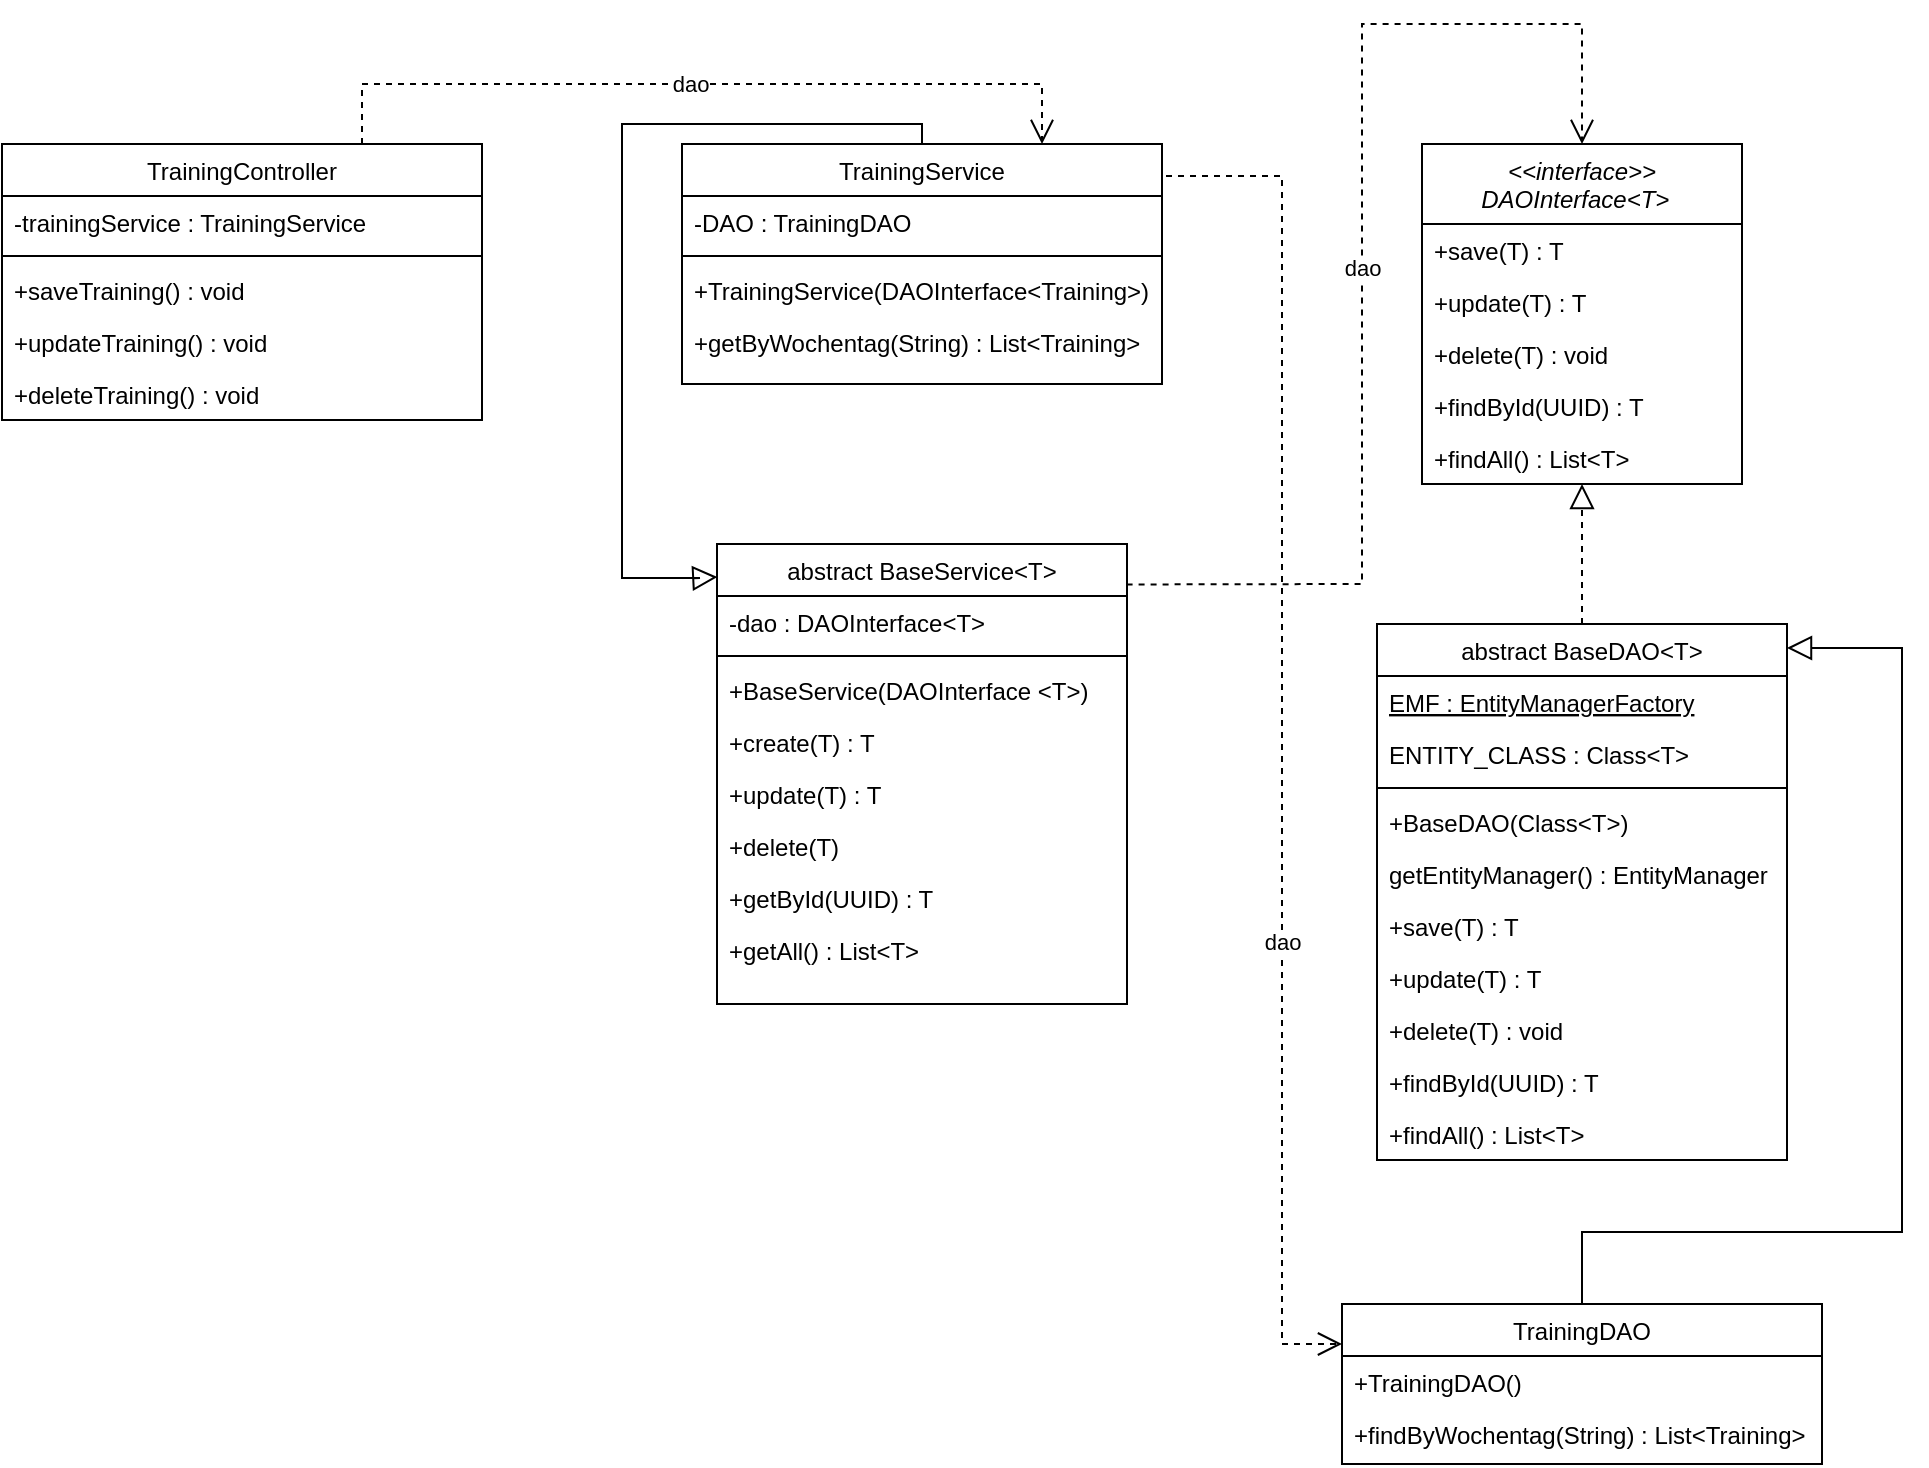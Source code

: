 <mxfile version="27.1.6">
  <diagram id="C5RBs43oDa-KdzZeNtuy" name="Page-1">
    <mxGraphModel dx="2253" dy="749" grid="1" gridSize="10" guides="1" tooltips="1" connect="1" arrows="1" fold="1" page="1" pageScale="1" pageWidth="827" pageHeight="1169" math="0" shadow="0">
      <root>
        <mxCell id="WIyWlLk6GJQsqaUBKTNV-0" />
        <mxCell id="WIyWlLk6GJQsqaUBKTNV-1" parent="WIyWlLk6GJQsqaUBKTNV-0" />
        <mxCell id="zkfFHV4jXpPFQw0GAbJ--0" value="&lt;&lt;interface&gt;&gt;&#xa;DAOInterface&lt;T&gt;  " style="swimlane;fontStyle=2;align=center;verticalAlign=top;childLayout=stackLayout;horizontal=1;startSize=40;horizontalStack=0;resizeParent=1;resizeLast=0;collapsible=1;marginBottom=0;rounded=0;shadow=0;strokeWidth=1;" parent="WIyWlLk6GJQsqaUBKTNV-1" vertex="1">
          <mxGeometry x="570" y="110" width="160" height="170" as="geometry">
            <mxRectangle x="230" y="140" width="160" height="26" as="alternateBounds" />
          </mxGeometry>
        </mxCell>
        <mxCell id="zkfFHV4jXpPFQw0GAbJ--5" value="+save(T) : T" style="text;align=left;verticalAlign=top;spacingLeft=4;spacingRight=4;overflow=hidden;rotatable=0;points=[[0,0.5],[1,0.5]];portConstraint=eastwest;" parent="zkfFHV4jXpPFQw0GAbJ--0" vertex="1">
          <mxGeometry y="40" width="160" height="26" as="geometry" />
        </mxCell>
        <mxCell id="ZF2TfqLkoNs7XvLa1N95-22" value="+update(T) : T" style="text;align=left;verticalAlign=top;spacingLeft=4;spacingRight=4;overflow=hidden;rotatable=0;points=[[0,0.5],[1,0.5]];portConstraint=eastwest;" parent="zkfFHV4jXpPFQw0GAbJ--0" vertex="1">
          <mxGeometry y="66" width="160" height="26" as="geometry" />
        </mxCell>
        <mxCell id="ZF2TfqLkoNs7XvLa1N95-23" value="+delete(T) : void" style="text;align=left;verticalAlign=top;spacingLeft=4;spacingRight=4;overflow=hidden;rotatable=0;points=[[0,0.5],[1,0.5]];portConstraint=eastwest;" parent="zkfFHV4jXpPFQw0GAbJ--0" vertex="1">
          <mxGeometry y="92" width="160" height="26" as="geometry" />
        </mxCell>
        <mxCell id="ZF2TfqLkoNs7XvLa1N95-24" value="+findById(UUID) : T" style="text;align=left;verticalAlign=top;spacingLeft=4;spacingRight=4;overflow=hidden;rotatable=0;points=[[0,0.5],[1,0.5]];portConstraint=eastwest;" parent="zkfFHV4jXpPFQw0GAbJ--0" vertex="1">
          <mxGeometry y="118" width="160" height="26" as="geometry" />
        </mxCell>
        <mxCell id="ZF2TfqLkoNs7XvLa1N95-25" value="+findAll() : List&lt;T&gt;" style="text;align=left;verticalAlign=top;spacingLeft=4;spacingRight=4;overflow=hidden;rotatable=0;points=[[0,0.5],[1,0.5]];portConstraint=eastwest;" parent="zkfFHV4jXpPFQw0GAbJ--0" vertex="1">
          <mxGeometry y="144" width="160" height="26" as="geometry" />
        </mxCell>
        <mxCell id="zkfFHV4jXpPFQw0GAbJ--6" value="abstract BaseDAO&lt;T&gt;" style="swimlane;fontStyle=0;align=center;verticalAlign=top;childLayout=stackLayout;horizontal=1;startSize=26;horizontalStack=0;resizeParent=1;resizeLast=0;collapsible=1;marginBottom=0;rounded=0;shadow=0;strokeWidth=1;" parent="WIyWlLk6GJQsqaUBKTNV-1" vertex="1">
          <mxGeometry x="547.5" y="350" width="205" height="268" as="geometry">
            <mxRectangle x="130" y="380" width="160" height="26" as="alternateBounds" />
          </mxGeometry>
        </mxCell>
        <mxCell id="zkfFHV4jXpPFQw0GAbJ--7" value="EMF : EntityManagerFactory" style="text;align=left;verticalAlign=top;spacingLeft=4;spacingRight=4;overflow=hidden;rotatable=0;points=[[0,0.5],[1,0.5]];portConstraint=eastwest;fontStyle=4" parent="zkfFHV4jXpPFQw0GAbJ--6" vertex="1">
          <mxGeometry y="26" width="205" height="26" as="geometry" />
        </mxCell>
        <mxCell id="zkfFHV4jXpPFQw0GAbJ--8" value="ENTITY_CLASS : Class&lt;T&gt;" style="text;align=left;verticalAlign=top;spacingLeft=4;spacingRight=4;overflow=hidden;rotatable=0;points=[[0,0.5],[1,0.5]];portConstraint=eastwest;rounded=0;shadow=0;html=0;" parent="zkfFHV4jXpPFQw0GAbJ--6" vertex="1">
          <mxGeometry y="52" width="205" height="26" as="geometry" />
        </mxCell>
        <mxCell id="zkfFHV4jXpPFQw0GAbJ--9" value="" style="line;html=1;strokeWidth=1;align=left;verticalAlign=middle;spacingTop=-1;spacingLeft=3;spacingRight=3;rotatable=0;labelPosition=right;points=[];portConstraint=eastwest;" parent="zkfFHV4jXpPFQw0GAbJ--6" vertex="1">
          <mxGeometry y="78" width="205" height="8" as="geometry" />
        </mxCell>
        <mxCell id="zkfFHV4jXpPFQw0GAbJ--11" value="+BaseDAO(Class&lt;T&gt;)" style="text;align=left;verticalAlign=top;spacingLeft=4;spacingRight=4;overflow=hidden;rotatable=0;points=[[0,0.5],[1,0.5]];portConstraint=eastwest;" parent="zkfFHV4jXpPFQw0GAbJ--6" vertex="1">
          <mxGeometry y="86" width="205" height="26" as="geometry" />
        </mxCell>
        <mxCell id="ZF2TfqLkoNs7XvLa1N95-2" value="getEntityManager() : EntityManager " style="text;align=left;verticalAlign=top;spacingLeft=4;spacingRight=4;overflow=hidden;rotatable=0;points=[[0,0.5],[1,0.5]];portConstraint=eastwest;" parent="zkfFHV4jXpPFQw0GAbJ--6" vertex="1">
          <mxGeometry y="112" width="205" height="26" as="geometry" />
        </mxCell>
        <mxCell id="ZF2TfqLkoNs7XvLa1N95-3" value="+save(T) : T" style="text;align=left;verticalAlign=top;spacingLeft=4;spacingRight=4;overflow=hidden;rotatable=0;points=[[0,0.5],[1,0.5]];portConstraint=eastwest;" parent="zkfFHV4jXpPFQw0GAbJ--6" vertex="1">
          <mxGeometry y="138" width="205" height="26" as="geometry" />
        </mxCell>
        <mxCell id="ZF2TfqLkoNs7XvLa1N95-4" value="+update(T) : T" style="text;align=left;verticalAlign=top;spacingLeft=4;spacingRight=4;overflow=hidden;rotatable=0;points=[[0,0.5],[1,0.5]];portConstraint=eastwest;" parent="zkfFHV4jXpPFQw0GAbJ--6" vertex="1">
          <mxGeometry y="164" width="205" height="26" as="geometry" />
        </mxCell>
        <mxCell id="ZF2TfqLkoNs7XvLa1N95-5" value="+delete(T) : void" style="text;align=left;verticalAlign=top;spacingLeft=4;spacingRight=4;overflow=hidden;rotatable=0;points=[[0,0.5],[1,0.5]];portConstraint=eastwest;" parent="zkfFHV4jXpPFQw0GAbJ--6" vertex="1">
          <mxGeometry y="190" width="205" height="26" as="geometry" />
        </mxCell>
        <mxCell id="ZF2TfqLkoNs7XvLa1N95-7" value="+findById(UUID) : T" style="text;align=left;verticalAlign=top;spacingLeft=4;spacingRight=4;overflow=hidden;rotatable=0;points=[[0,0.5],[1,0.5]];portConstraint=eastwest;" parent="zkfFHV4jXpPFQw0GAbJ--6" vertex="1">
          <mxGeometry y="216" width="205" height="26" as="geometry" />
        </mxCell>
        <mxCell id="ZF2TfqLkoNs7XvLa1N95-8" value="+findAll() : List&lt;T&gt;" style="text;align=left;verticalAlign=top;spacingLeft=4;spacingRight=4;overflow=hidden;rotatable=0;points=[[0,0.5],[1,0.5]];portConstraint=eastwest;" parent="zkfFHV4jXpPFQw0GAbJ--6" vertex="1">
          <mxGeometry y="242" width="205" height="26" as="geometry" />
        </mxCell>
        <mxCell id="zkfFHV4jXpPFQw0GAbJ--12" value="" style="endArrow=block;endSize=10;endFill=0;shadow=0;strokeWidth=1;rounded=0;curved=0;edgeStyle=elbowEdgeStyle;elbow=vertical;dashed=1;" parent="WIyWlLk6GJQsqaUBKTNV-1" source="zkfFHV4jXpPFQw0GAbJ--6" target="zkfFHV4jXpPFQw0GAbJ--0" edge="1">
          <mxGeometry width="160" relative="1" as="geometry">
            <mxPoint x="200" y="203" as="sourcePoint" />
            <mxPoint x="200" y="203" as="targetPoint" />
          </mxGeometry>
        </mxCell>
        <mxCell id="ZF2TfqLkoNs7XvLa1N95-9" value="abstract BaseService&lt;T&gt;" style="swimlane;fontStyle=0;align=center;verticalAlign=top;childLayout=stackLayout;horizontal=1;startSize=26;horizontalStack=0;resizeParent=1;resizeLast=0;collapsible=1;marginBottom=0;rounded=0;shadow=0;strokeWidth=1;" parent="WIyWlLk6GJQsqaUBKTNV-1" vertex="1">
          <mxGeometry x="217.5" y="310" width="205" height="230" as="geometry">
            <mxRectangle x="130" y="380" width="160" height="26" as="alternateBounds" />
          </mxGeometry>
        </mxCell>
        <mxCell id="ZF2TfqLkoNs7XvLa1N95-10" value="-dao : DAOInterface&lt;T&gt;" style="text;align=left;verticalAlign=top;spacingLeft=4;spacingRight=4;overflow=hidden;rotatable=0;points=[[0,0.5],[1,0.5]];portConstraint=eastwest;fontStyle=0" parent="ZF2TfqLkoNs7XvLa1N95-9" vertex="1">
          <mxGeometry y="26" width="205" height="26" as="geometry" />
        </mxCell>
        <mxCell id="ZF2TfqLkoNs7XvLa1N95-12" value="" style="line;html=1;strokeWidth=1;align=left;verticalAlign=middle;spacingTop=-1;spacingLeft=3;spacingRight=3;rotatable=0;labelPosition=right;points=[];portConstraint=eastwest;" parent="ZF2TfqLkoNs7XvLa1N95-9" vertex="1">
          <mxGeometry y="52" width="205" height="8" as="geometry" />
        </mxCell>
        <mxCell id="ZF2TfqLkoNs7XvLa1N95-13" value="+BaseService(DAOInterface &lt;T&gt;)" style="text;align=left;verticalAlign=top;spacingLeft=4;spacingRight=4;overflow=hidden;rotatable=0;points=[[0,0.5],[1,0.5]];portConstraint=eastwest;" parent="ZF2TfqLkoNs7XvLa1N95-9" vertex="1">
          <mxGeometry y="60" width="205" height="26" as="geometry" />
        </mxCell>
        <mxCell id="ZF2TfqLkoNs7XvLa1N95-15" value="+create(T) : T" style="text;align=left;verticalAlign=top;spacingLeft=4;spacingRight=4;overflow=hidden;rotatable=0;points=[[0,0.5],[1,0.5]];portConstraint=eastwest;" parent="ZF2TfqLkoNs7XvLa1N95-9" vertex="1">
          <mxGeometry y="86" width="205" height="26" as="geometry" />
        </mxCell>
        <mxCell id="ZF2TfqLkoNs7XvLa1N95-16" value="+update(T) : T" style="text;align=left;verticalAlign=top;spacingLeft=4;spacingRight=4;overflow=hidden;rotatable=0;points=[[0,0.5],[1,0.5]];portConstraint=eastwest;" parent="ZF2TfqLkoNs7XvLa1N95-9" vertex="1">
          <mxGeometry y="112" width="205" height="26" as="geometry" />
        </mxCell>
        <mxCell id="ZF2TfqLkoNs7XvLa1N95-17" value="+delete(T)" style="text;align=left;verticalAlign=top;spacingLeft=4;spacingRight=4;overflow=hidden;rotatable=0;points=[[0,0.5],[1,0.5]];portConstraint=eastwest;" parent="ZF2TfqLkoNs7XvLa1N95-9" vertex="1">
          <mxGeometry y="138" width="205" height="26" as="geometry" />
        </mxCell>
        <mxCell id="ZF2TfqLkoNs7XvLa1N95-18" value="+getById(UUID) : T" style="text;align=left;verticalAlign=top;spacingLeft=4;spacingRight=4;overflow=hidden;rotatable=0;points=[[0,0.5],[1,0.5]];portConstraint=eastwest;" parent="ZF2TfqLkoNs7XvLa1N95-9" vertex="1">
          <mxGeometry y="164" width="205" height="26" as="geometry" />
        </mxCell>
        <mxCell id="ZF2TfqLkoNs7XvLa1N95-19" value="+getAll() : List&lt;T&gt;" style="text;align=left;verticalAlign=top;spacingLeft=4;spacingRight=4;overflow=hidden;rotatable=0;points=[[0,0.5],[1,0.5]];portConstraint=eastwest;" parent="ZF2TfqLkoNs7XvLa1N95-9" vertex="1">
          <mxGeometry y="190" width="205" height="26" as="geometry" />
        </mxCell>
        <mxCell id="ZF2TfqLkoNs7XvLa1N95-20" value="" style="endArrow=open;endSize=10;endFill=0;shadow=0;strokeWidth=1;rounded=0;edgeStyle=orthogonalEdgeStyle;elbow=horizontal;exitX=0.999;exitY=0.088;exitDx=0;exitDy=0;entryX=0.5;entryY=0;entryDx=0;entryDy=0;dashed=1;exitPerimeter=0;" parent="WIyWlLk6GJQsqaUBKTNV-1" source="ZF2TfqLkoNs7XvLa1N95-9" target="zkfFHV4jXpPFQw0GAbJ--0" edge="1">
          <mxGeometry width="160" relative="1" as="geometry">
            <mxPoint x="570" y="181" as="sourcePoint" />
            <mxPoint x="360" y="29.615" as="targetPoint" />
            <Array as="points">
              <mxPoint x="440" y="330" />
              <mxPoint x="540" y="330" />
              <mxPoint x="540" y="50" />
              <mxPoint x="650" y="50" />
            </Array>
          </mxGeometry>
        </mxCell>
        <mxCell id="ZF2TfqLkoNs7XvLa1N95-47" value="dao" style="edgeLabel;html=1;align=center;verticalAlign=middle;resizable=0;points=[];" parent="ZF2TfqLkoNs7XvLa1N95-20" vertex="1" connectable="0">
          <mxGeometry x="-0.03" relative="1" as="geometry">
            <mxPoint as="offset" />
          </mxGeometry>
        </mxCell>
        <mxCell id="ZF2TfqLkoNs7XvLa1N95-26" value="TrainingDAO" style="swimlane;fontStyle=0;align=center;verticalAlign=top;childLayout=stackLayout;horizontal=1;startSize=26;horizontalStack=0;resizeParent=1;resizeLast=0;collapsible=1;marginBottom=0;rounded=0;shadow=0;strokeWidth=1;" parent="WIyWlLk6GJQsqaUBKTNV-1" vertex="1">
          <mxGeometry x="530" y="690" width="240" height="80" as="geometry">
            <mxRectangle x="130" y="380" width="160" height="26" as="alternateBounds" />
          </mxGeometry>
        </mxCell>
        <mxCell id="ZF2TfqLkoNs7XvLa1N95-30" value="+TrainingDAO()" style="text;align=left;verticalAlign=top;spacingLeft=4;spacingRight=4;overflow=hidden;rotatable=0;points=[[0,0.5],[1,0.5]];portConstraint=eastwest;" parent="ZF2TfqLkoNs7XvLa1N95-26" vertex="1">
          <mxGeometry y="26" width="240" height="26" as="geometry" />
        </mxCell>
        <mxCell id="ZF2TfqLkoNs7XvLa1N95-31" value="+findByWochentag(String) : List&lt;Training&gt;" style="text;align=left;verticalAlign=top;spacingLeft=4;spacingRight=4;overflow=hidden;rotatable=0;points=[[0,0.5],[1,0.5]];portConstraint=eastwest;" parent="ZF2TfqLkoNs7XvLa1N95-26" vertex="1">
          <mxGeometry y="52" width="240" height="26" as="geometry" />
        </mxCell>
        <mxCell id="ZF2TfqLkoNs7XvLa1N95-37" value="" style="endArrow=block;endSize=10;endFill=0;shadow=0;strokeWidth=1;rounded=0;edgeStyle=orthogonalEdgeStyle;elbow=vertical;exitX=0.5;exitY=0;exitDx=0;exitDy=0;entryX=1;entryY=0.043;entryDx=0;entryDy=0;entryPerimeter=0;" parent="WIyWlLk6GJQsqaUBKTNV-1" source="ZF2TfqLkoNs7XvLa1N95-26" target="zkfFHV4jXpPFQw0GAbJ--6" edge="1">
          <mxGeometry width="160" relative="1" as="geometry">
            <mxPoint x="470" y="440" as="sourcePoint" />
            <mxPoint x="502.88" y="340" as="targetPoint" />
            <Array as="points">
              <mxPoint x="650" y="654" />
              <mxPoint x="810" y="654" />
              <mxPoint x="810" y="362" />
              <mxPoint x="753" y="362" />
            </Array>
          </mxGeometry>
        </mxCell>
        <mxCell id="ZF2TfqLkoNs7XvLa1N95-38" value="TrainingService" style="swimlane;fontStyle=0;align=center;verticalAlign=top;childLayout=stackLayout;horizontal=1;startSize=26;horizontalStack=0;resizeParent=1;resizeLast=0;collapsible=1;marginBottom=0;rounded=0;shadow=0;strokeWidth=1;" parent="WIyWlLk6GJQsqaUBKTNV-1" vertex="1">
          <mxGeometry x="200" y="110" width="240" height="120" as="geometry">
            <mxRectangle x="130" y="380" width="160" height="26" as="alternateBounds" />
          </mxGeometry>
        </mxCell>
        <mxCell id="ZF2TfqLkoNs7XvLa1N95-39" value="-DAO : TrainingDAO" style="text;align=left;verticalAlign=top;spacingLeft=4;spacingRight=4;overflow=hidden;rotatable=0;points=[[0,0.5],[1,0.5]];portConstraint=eastwest;" parent="ZF2TfqLkoNs7XvLa1N95-38" vertex="1">
          <mxGeometry y="26" width="240" height="26" as="geometry" />
        </mxCell>
        <mxCell id="ZF2TfqLkoNs7XvLa1N95-43" value="" style="line;html=1;strokeWidth=1;align=left;verticalAlign=middle;spacingTop=-1;spacingLeft=3;spacingRight=3;rotatable=0;labelPosition=right;points=[];portConstraint=eastwest;" parent="ZF2TfqLkoNs7XvLa1N95-38" vertex="1">
          <mxGeometry y="52" width="240" height="8" as="geometry" />
        </mxCell>
        <mxCell id="ZF2TfqLkoNs7XvLa1N95-42" value="+TrainingService(DAOInterface&lt;Training&gt;)" style="text;align=left;verticalAlign=top;spacingLeft=4;spacingRight=4;overflow=hidden;rotatable=0;points=[[0,0.5],[1,0.5]];portConstraint=eastwest;" parent="ZF2TfqLkoNs7XvLa1N95-38" vertex="1">
          <mxGeometry y="60" width="240" height="26" as="geometry" />
        </mxCell>
        <mxCell id="ZF2TfqLkoNs7XvLa1N95-40" value="+getByWochentag(String) : List&lt;Training&gt;" style="text;align=left;verticalAlign=top;spacingLeft=4;spacingRight=4;overflow=hidden;rotatable=0;points=[[0,0.5],[1,0.5]];portConstraint=eastwest;" parent="ZF2TfqLkoNs7XvLa1N95-38" vertex="1">
          <mxGeometry y="86" width="240" height="24" as="geometry" />
        </mxCell>
        <mxCell id="ZF2TfqLkoNs7XvLa1N95-44" value="" style="endArrow=block;endSize=10;endFill=0;shadow=0;strokeWidth=1;rounded=0;edgeStyle=orthogonalEdgeStyle;elbow=vertical;entryX=0.001;entryY=0.072;entryDx=0;entryDy=0;exitX=0.5;exitY=0;exitDx=0;exitDy=0;entryPerimeter=0;" parent="WIyWlLk6GJQsqaUBKTNV-1" source="ZF2TfqLkoNs7XvLa1N95-38" target="ZF2TfqLkoNs7XvLa1N95-9" edge="1">
          <mxGeometry width="160" relative="1" as="geometry">
            <mxPoint x="983" y="100" as="sourcePoint" />
            <mxPoint x="680" y="100" as="targetPoint" />
            <Array as="points">
              <mxPoint x="320" y="100" />
              <mxPoint x="170" y="100" />
              <mxPoint x="170" y="327" />
              <mxPoint x="209" y="327" />
            </Array>
          </mxGeometry>
        </mxCell>
        <mxCell id="ZF2TfqLkoNs7XvLa1N95-45" value="" style="endArrow=open;endSize=10;endFill=0;shadow=0;strokeWidth=1;rounded=0;edgeStyle=orthogonalEdgeStyle;elbow=vertical;exitX=1;exitY=0;exitDx=0;exitDy=0;dashed=1;" parent="WIyWlLk6GJQsqaUBKTNV-1" source="ZF2TfqLkoNs7XvLa1N95-38" edge="1">
          <mxGeometry width="160" relative="1" as="geometry">
            <mxPoint x="1060" y="140" as="sourcePoint" />
            <mxPoint x="530" y="710" as="targetPoint" />
            <Array as="points">
              <mxPoint x="440" y="126" />
              <mxPoint x="500" y="126" />
              <mxPoint x="500" y="710" />
            </Array>
          </mxGeometry>
        </mxCell>
        <mxCell id="ZF2TfqLkoNs7XvLa1N95-58" value="dao" style="edgeLabel;html=1;align=center;verticalAlign=middle;resizable=0;points=[];" parent="ZF2TfqLkoNs7XvLa1N95-45" vertex="1" connectable="0">
          <mxGeometry x="0.33" relative="1" as="geometry">
            <mxPoint as="offset" />
          </mxGeometry>
        </mxCell>
        <mxCell id="ZF2TfqLkoNs7XvLa1N95-50" value="TrainingController" style="swimlane;fontStyle=0;align=center;verticalAlign=top;childLayout=stackLayout;horizontal=1;startSize=26;horizontalStack=0;resizeParent=1;resizeLast=0;collapsible=1;marginBottom=0;rounded=0;shadow=0;strokeWidth=1;" parent="WIyWlLk6GJQsqaUBKTNV-1" vertex="1">
          <mxGeometry x="-140" y="110" width="240" height="138" as="geometry">
            <mxRectangle x="130" y="380" width="160" height="26" as="alternateBounds" />
          </mxGeometry>
        </mxCell>
        <mxCell id="ZF2TfqLkoNs7XvLa1N95-51" value="-trainingService : TrainingService" style="text;align=left;verticalAlign=top;spacingLeft=4;spacingRight=4;overflow=hidden;rotatable=0;points=[[0,0.5],[1,0.5]];portConstraint=eastwest;" parent="ZF2TfqLkoNs7XvLa1N95-50" vertex="1">
          <mxGeometry y="26" width="240" height="26" as="geometry" />
        </mxCell>
        <mxCell id="ZF2TfqLkoNs7XvLa1N95-52" value="" style="line;html=1;strokeWidth=1;align=left;verticalAlign=middle;spacingTop=-1;spacingLeft=3;spacingRight=3;rotatable=0;labelPosition=right;points=[];portConstraint=eastwest;" parent="ZF2TfqLkoNs7XvLa1N95-50" vertex="1">
          <mxGeometry y="52" width="240" height="8" as="geometry" />
        </mxCell>
        <mxCell id="ZF2TfqLkoNs7XvLa1N95-53" value="+saveTraining() : void" style="text;align=left;verticalAlign=top;spacingLeft=4;spacingRight=4;overflow=hidden;rotatable=0;points=[[0,0.5],[1,0.5]];portConstraint=eastwest;" parent="ZF2TfqLkoNs7XvLa1N95-50" vertex="1">
          <mxGeometry y="60" width="240" height="26" as="geometry" />
        </mxCell>
        <mxCell id="ucdxSRYTmSGqrmzHhmUa-1" value="+updateTraining() : void" style="text;align=left;verticalAlign=top;spacingLeft=4;spacingRight=4;overflow=hidden;rotatable=0;points=[[0,0.5],[1,0.5]];portConstraint=eastwest;" parent="ZF2TfqLkoNs7XvLa1N95-50" vertex="1">
          <mxGeometry y="86" width="240" height="26" as="geometry" />
        </mxCell>
        <mxCell id="ucdxSRYTmSGqrmzHhmUa-2" value="+deleteTraining() : void" style="text;align=left;verticalAlign=top;spacingLeft=4;spacingRight=4;overflow=hidden;rotatable=0;points=[[0,0.5],[1,0.5]];portConstraint=eastwest;" parent="ZF2TfqLkoNs7XvLa1N95-50" vertex="1">
          <mxGeometry y="112" width="240" height="26" as="geometry" />
        </mxCell>
        <mxCell id="ZF2TfqLkoNs7XvLa1N95-56" value="" style="endArrow=open;endSize=10;endFill=0;shadow=0;strokeWidth=1;rounded=0;edgeStyle=orthogonalEdgeStyle;elbow=horizontal;exitX=0.75;exitY=0;exitDx=0;exitDy=0;entryX=0.75;entryY=0;entryDx=0;entryDy=0;dashed=1;" parent="WIyWlLk6GJQsqaUBKTNV-1" source="ZF2TfqLkoNs7XvLa1N95-50" target="ZF2TfqLkoNs7XvLa1N95-38" edge="1">
          <mxGeometry width="160" relative="1" as="geometry">
            <mxPoint x="100" y="120" as="sourcePoint" />
            <mxPoint x="328" y="-100" as="targetPoint" />
            <Array as="points">
              <mxPoint x="40" y="80" />
              <mxPoint x="380" y="80" />
            </Array>
          </mxGeometry>
        </mxCell>
        <mxCell id="ZF2TfqLkoNs7XvLa1N95-57" value="dao" style="edgeLabel;html=1;align=center;verticalAlign=middle;resizable=0;points=[];" parent="ZF2TfqLkoNs7XvLa1N95-56" vertex="1" connectable="0">
          <mxGeometry x="-0.03" relative="1" as="geometry">
            <mxPoint as="offset" />
          </mxGeometry>
        </mxCell>
      </root>
    </mxGraphModel>
  </diagram>
</mxfile>
